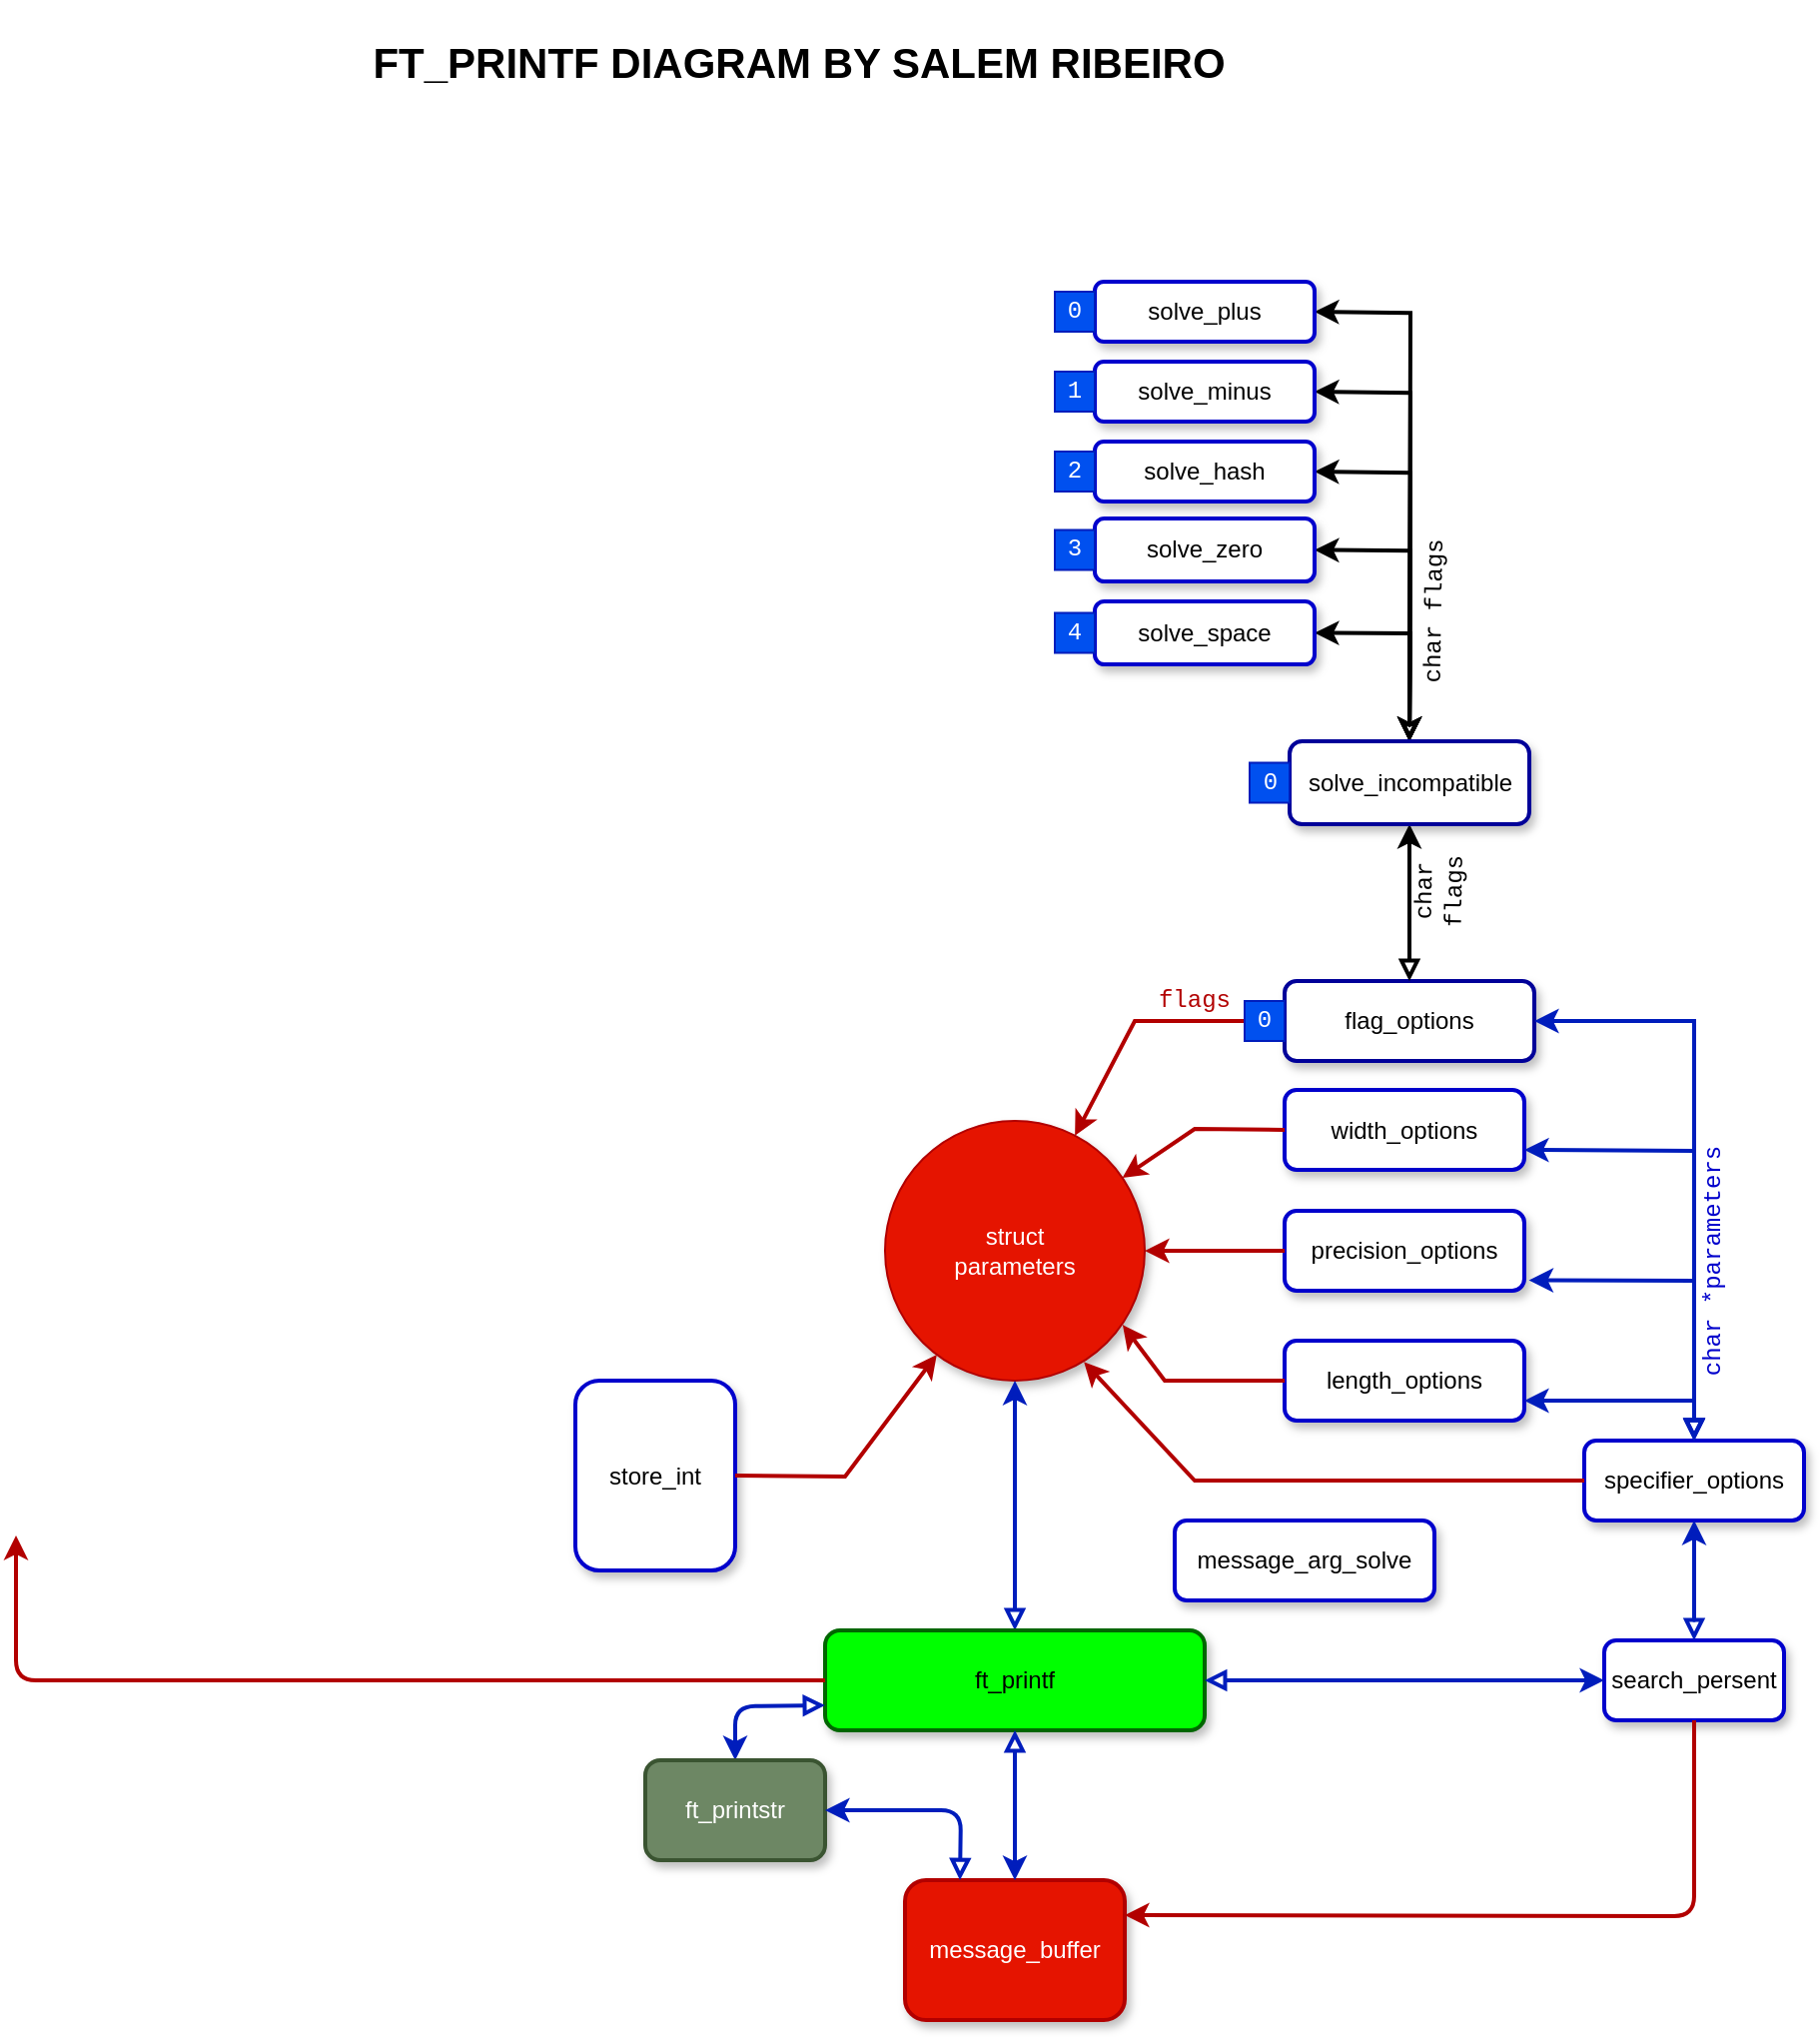 <mxfile version="13.7.3" type="device"><diagram id="C5RBs43oDa-KdzZeNtuy" name="Page-1"><mxGraphModel dx="1102" dy="637" grid="1" gridSize="10" guides="1" tooltips="1" connect="1" arrows="1" fold="1" page="1" pageScale="1" pageWidth="827" pageHeight="1169" math="0" shadow="0"><root><mxCell id="WIyWlLk6GJQsqaUBKTNV-0"/><mxCell id="WIyWlLk6GJQsqaUBKTNV-1" parent="WIyWlLk6GJQsqaUBKTNV-0"/><mxCell id="PyLFPTc9Vi_Pd8Wac4hG-2" value="flag_options" style="rounded=1;whiteSpace=wrap;html=1;rotation=0;shadow=1;strokeColor=#000099;strokeWidth=2;" parent="WIyWlLk6GJQsqaUBKTNV-1" vertex="1"><mxGeometry x="835" y="510" width="125" height="40" as="geometry"/></mxCell><mxCell id="PyLFPTc9Vi_Pd8Wac4hG-11" value="width_options" style="rounded=1;whiteSpace=wrap;html=1;rotation=0;shadow=1;strokeColor=#0000CC;strokeWidth=2;" parent="WIyWlLk6GJQsqaUBKTNV-1" vertex="1"><mxGeometry x="835" y="564.5" width="120" height="40" as="geometry"/></mxCell><mxCell id="PyLFPTc9Vi_Pd8Wac4hG-12" value="precision_options" style="rounded=1;whiteSpace=wrap;html=1;rotation=0;shadow=1;strokeColor=#0000CC;strokeWidth=2;" parent="WIyWlLk6GJQsqaUBKTNV-1" vertex="1"><mxGeometry x="835" y="625" width="120" height="40" as="geometry"/></mxCell><mxCell id="PyLFPTc9Vi_Pd8Wac4hG-13" value="length_options" style="rounded=1;whiteSpace=wrap;html=1;rotation=0;shadow=1;strokeColor=#0000CC;strokeWidth=2;" parent="WIyWlLk6GJQsqaUBKTNV-1" vertex="1"><mxGeometry x="835" y="690" width="120" height="40" as="geometry"/></mxCell><mxCell id="PyLFPTc9Vi_Pd8Wac4hG-37" value="struct&lt;br&gt;parameters" style="ellipse;whiteSpace=wrap;html=1;aspect=fixed;rounded=1;shadow=1;glass=0;fillColor=#e51400;strokeColor=#B20000;fontColor=#ffffff;gradientColor=none;" parent="WIyWlLk6GJQsqaUBKTNV-1" vertex="1"><mxGeometry x="635" y="580" width="130" height="130" as="geometry"/></mxCell><mxCell id="PyLFPTc9Vi_Pd8Wac4hG-42" value="" style="endArrow=none;startArrow=classic;html=1;shadow=0;strokeWidth=2;entryX=0;entryY=0.5;entryDx=0;entryDy=0;endFill=0;fillColor=#e51400;strokeColor=#B20000;exitX=0.915;exitY=0.785;exitDx=0;exitDy=0;exitPerimeter=0;rounded=0;" parent="WIyWlLk6GJQsqaUBKTNV-1" source="PyLFPTc9Vi_Pd8Wac4hG-37" target="PyLFPTc9Vi_Pd8Wac4hG-13" edge="1"><mxGeometry width="50" height="50" relative="1" as="geometry"><mxPoint x="732" y="670" as="sourcePoint"/><mxPoint x="735" y="730" as="targetPoint"/><Array as="points"><mxPoint x="775" y="710"/></Array></mxGeometry></mxCell><mxCell id="PyLFPTc9Vi_Pd8Wac4hG-44" value="" style="endArrow=classic;html=1;shadow=0;strokeWidth=2;entryX=1;entryY=0.5;entryDx=0;entryDy=0;exitX=0;exitY=0.5;exitDx=0;exitDy=0;fillColor=#e51400;strokeColor=#B20000;" parent="WIyWlLk6GJQsqaUBKTNV-1" source="PyLFPTc9Vi_Pd8Wac4hG-12" target="PyLFPTc9Vi_Pd8Wac4hG-37" edge="1"><mxGeometry width="50" height="50" relative="1" as="geometry"><mxPoint x="804" y="740" as="sourcePoint"/><mxPoint x="744" y="670" as="targetPoint"/><Array as="points"/></mxGeometry></mxCell><mxCell id="PyLFPTc9Vi_Pd8Wac4hG-45" value="" style="endArrow=classic;html=1;shadow=0;strokeWidth=2;exitX=0;exitY=0.5;exitDx=0;exitDy=0;fillColor=#e51400;strokeColor=#B20000;rounded=0;" parent="WIyWlLk6GJQsqaUBKTNV-1" source="PyLFPTc9Vi_Pd8Wac4hG-11" target="PyLFPTc9Vi_Pd8Wac4hG-37" edge="1"><mxGeometry width="50" height="50" relative="1" as="geometry"><mxPoint x="805" y="620" as="sourcePoint"/><mxPoint x="805" y="600" as="targetPoint"/><Array as="points"><mxPoint x="790" y="584"/></Array></mxGeometry></mxCell><mxCell id="PyLFPTc9Vi_Pd8Wac4hG-47" value="" style="endArrow=classic;html=1;shadow=0;strokeWidth=2;fillColor=#e51400;strokeColor=#B20000;exitX=0;exitY=0.5;exitDx=0;exitDy=0;rounded=0;" parent="WIyWlLk6GJQsqaUBKTNV-1" source="fbCat_fe0d0-UB5mOp35-65" target="PyLFPTc9Vi_Pd8Wac4hG-37" edge="1"><mxGeometry width="50" height="50" relative="1" as="geometry"><mxPoint x="700" y="460" as="sourcePoint"/><mxPoint x="815" y="620" as="targetPoint"/><Array as="points"><mxPoint x="760" y="530"/></Array></mxGeometry></mxCell><mxCell id="yt7MvK9pLsWXBX0Dy9TJ-28" value="" style="edgeStyle=orthogonalEdgeStyle;rounded=1;orthogonalLoop=1;jettySize=auto;html=1;startArrow=block;startFill=0;endArrow=classic;endFill=1;strokeWidth=2;fillColor=#0050ef;strokeColor=#001DBC;" parent="WIyWlLk6GJQsqaUBKTNV-1" source="H6y8Z_l90CcMBTp7rNRL-2" target="PyLFPTc9Vi_Pd8Wac4hG-37" edge="1"><mxGeometry relative="1" as="geometry"/></mxCell><mxCell id="H6y8Z_l90CcMBTp7rNRL-2" value="ft_printf" style="rounded=1;whiteSpace=wrap;html=1;rotation=0;shadow=1;strokeWidth=2;fillColor=#00FF00;strokeColor=#006600;" parent="WIyWlLk6GJQsqaUBKTNV-1" vertex="1"><mxGeometry x="605" y="835" width="190" height="50" as="geometry"/></mxCell><mxCell id="H6y8Z_l90CcMBTp7rNRL-4" value="specifier_options" style="rounded=1;whiteSpace=wrap;html=1;rotation=0;shadow=1;strokeColor=#0000CC;strokeWidth=2;" parent="WIyWlLk6GJQsqaUBKTNV-1" vertex="1"><mxGeometry x="985" y="740" width="110" height="40" as="geometry"/></mxCell><mxCell id="H6y8Z_l90CcMBTp7rNRL-5" value="" style="endArrow=classic;startArrow=block;html=1;strokeWidth=2;fillColor=#0050ef;strokeColor=#001DBC;exitX=0.5;exitY=0;exitDx=0;exitDy=0;entryX=1;entryY=0.75;entryDx=0;entryDy=0;startFill=0;rounded=0;" parent="WIyWlLk6GJQsqaUBKTNV-1" source="H6y8Z_l90CcMBTp7rNRL-4" target="PyLFPTc9Vi_Pd8Wac4hG-13" edge="1"><mxGeometry width="50" height="50" relative="1" as="geometry"><mxPoint x="710" y="770" as="sourcePoint"/><mxPoint x="955" y="720" as="targetPoint"/><Array as="points"><mxPoint x="1040" y="720"/></Array></mxGeometry></mxCell><mxCell id="H6y8Z_l90CcMBTp7rNRL-6" value="" style="endArrow=classic;startArrow=block;html=1;strokeWidth=2;fillColor=#0050ef;strokeColor=#001DBC;exitX=0.5;exitY=0;exitDx=0;exitDy=0;entryX=1.019;entryY=0.868;entryDx=0;entryDy=0;entryPerimeter=0;startFill=0;rounded=0;" parent="WIyWlLk6GJQsqaUBKTNV-1" source="H6y8Z_l90CcMBTp7rNRL-4" target="PyLFPTc9Vi_Pd8Wac4hG-12" edge="1"><mxGeometry width="50" height="50" relative="1" as="geometry"><mxPoint x="1002.03" y="701" as="sourcePoint"/><mxPoint x="975" y="660" as="targetPoint"/><Array as="points"><mxPoint x="1040" y="660"/></Array></mxGeometry></mxCell><mxCell id="H6y8Z_l90CcMBTp7rNRL-7" value="" style="endArrow=classic;startArrow=block;html=1;strokeWidth=2;fillColor=#0050ef;strokeColor=#001DBC;entryX=1;entryY=0.75;entryDx=0;entryDy=0;startFill=0;exitX=0.5;exitY=0;exitDx=0;exitDy=0;rounded=0;" parent="WIyWlLk6GJQsqaUBKTNV-1" source="H6y8Z_l90CcMBTp7rNRL-4" target="PyLFPTc9Vi_Pd8Wac4hG-11" edge="1"><mxGeometry width="50" height="50" relative="1" as="geometry"><mxPoint x="1090" y="730" as="sourcePoint"/><mxPoint x="985" y="580" as="targetPoint"/><Array as="points"><mxPoint x="1040" y="595"/></Array></mxGeometry></mxCell><mxCell id="H6y8Z_l90CcMBTp7rNRL-8" value="" style="endArrow=classic;startArrow=block;html=1;strokeWidth=2;fillColor=#0050ef;strokeColor=#001DBC;exitX=0.5;exitY=0;exitDx=0;exitDy=0;entryX=1;entryY=0.5;entryDx=0;entryDy=0;entryPerimeter=0;startFill=0;rounded=0;" parent="WIyWlLk6GJQsqaUBKTNV-1" source="H6y8Z_l90CcMBTp7rNRL-4" target="PyLFPTc9Vi_Pd8Wac4hG-2" edge="1"><mxGeometry width="50" height="50" relative="1" as="geometry"><mxPoint x="1014.95" y="665" as="sourcePoint"/><mxPoint x="875" y="485.3" as="targetPoint"/><Array as="points"><mxPoint x="1040" y="600"/><mxPoint x="1040" y="530"/></Array></mxGeometry></mxCell><mxCell id="H6y8Z_l90CcMBTp7rNRL-16" value="message_buffer" style="rounded=1;whiteSpace=wrap;html=1;rotation=0;shadow=1;strokeColor=#B20000;strokeWidth=2;fillColor=#e51400;fontColor=#ffffff;" parent="WIyWlLk6GJQsqaUBKTNV-1" vertex="1"><mxGeometry x="645" y="960" width="110" height="70" as="geometry"/></mxCell><mxCell id="HG9G6vgpd1TiH-WkSi2M-1" value="" style="edgeStyle=orthogonalEdgeStyle;orthogonalLoop=1;jettySize=auto;html=1;fontSize=12;fillColor=#e51400;strokeColor=#B20000;strokeWidth=2;sketch=0;jumpStyle=none;rounded=1;exitX=0;exitY=0.5;exitDx=0;exitDy=0;entryX=0.5;entryY=1;entryDx=0;entryDy=0;" parent="WIyWlLk6GJQsqaUBKTNV-1" source="H6y8Z_l90CcMBTp7rNRL-2" edge="1"><mxGeometry relative="1" as="geometry"><Array as="points"><mxPoint x="200" y="860"/></Array><mxPoint x="635" y="920" as="sourcePoint"/><mxPoint x="200" y="787.5" as="targetPoint"/></mxGeometry></mxCell><mxCell id="H6y8Z_l90CcMBTp7rNRL-21" value="search_persent" style="rounded=1;whiteSpace=wrap;html=1;rotation=0;shadow=1;strokeColor=#0000CC;strokeWidth=2;" parent="WIyWlLk6GJQsqaUBKTNV-1" vertex="1"><mxGeometry x="995" y="840" width="90" height="40" as="geometry"/></mxCell><mxCell id="HG9G6vgpd1TiH-WkSi2M-0" value="message_arg_solve" style="rounded=1;whiteSpace=wrap;html=1;rotation=0;shadow=1;strokeColor=#0000CC;strokeWidth=2;" parent="WIyWlLk6GJQsqaUBKTNV-1" vertex="1"><mxGeometry x="780" y="780" width="130" height="40" as="geometry"/></mxCell><mxCell id="HG9G6vgpd1TiH-WkSi2M-4" value="store_int" style="rounded=1;whiteSpace=wrap;html=1;rotation=0;shadow=1;strokeColor=#0000CC;strokeWidth=2;" parent="WIyWlLk6GJQsqaUBKTNV-1" vertex="1"><mxGeometry x="480" y="710" width="80" height="95" as="geometry"/></mxCell><mxCell id="H6y8Z_l90CcMBTp7rNRL-22" value="" style="endArrow=classic;startArrow=block;html=1;entryX=0;entryY=0.5;entryDx=0;entryDy=0;strokeWidth=2;fillColor=#0050ef;strokeColor=#001DBC;exitX=1;exitY=0.5;exitDx=0;exitDy=0;startFill=0;" parent="WIyWlLk6GJQsqaUBKTNV-1" source="H6y8Z_l90CcMBTp7rNRL-2" target="H6y8Z_l90CcMBTp7rNRL-21" edge="1"><mxGeometry width="50" height="50" relative="1" as="geometry"><mxPoint x="710" y="720" as="sourcePoint"/><mxPoint x="710" y="770" as="targetPoint"/><Array as="points"/></mxGeometry></mxCell><mxCell id="H6y8Z_l90CcMBTp7rNRL-23" value="" style="endArrow=classic;startArrow=block;html=1;strokeWidth=2;exitX=0.5;exitY=0;exitDx=0;exitDy=0;fillColor=#0050ef;strokeColor=#001DBC;startFill=0;" parent="WIyWlLk6GJQsqaUBKTNV-1" source="H6y8Z_l90CcMBTp7rNRL-21" target="H6y8Z_l90CcMBTp7rNRL-4" edge="1"><mxGeometry width="50" height="50" relative="1" as="geometry"><mxPoint x="945" y="890" as="sourcePoint"/><mxPoint x="995" y="840" as="targetPoint"/><Array as="points"><mxPoint x="1040" y="830"/></Array></mxGeometry></mxCell><mxCell id="H6y8Z_l90CcMBTp7rNRL-24" value="" style="endArrow=classic;html=1;strokeWidth=2;entryX=1;entryY=0.25;entryDx=0;entryDy=0;exitX=0.5;exitY=1;exitDx=0;exitDy=0;fillColor=#e51400;strokeColor=#B20000;" parent="WIyWlLk6GJQsqaUBKTNV-1" source="H6y8Z_l90CcMBTp7rNRL-21" target="H6y8Z_l90CcMBTp7rNRL-16" edge="1"><mxGeometry width="50" height="50" relative="1" as="geometry"><mxPoint x="945" y="890" as="sourcePoint"/><mxPoint x="995" y="840" as="targetPoint"/><Array as="points"><mxPoint x="1040" y="978"/></Array></mxGeometry></mxCell><mxCell id="XJsJ_UbU6pobG1NyBVOA-3" style="edgeStyle=orthogonalEdgeStyle;rounded=0;orthogonalLoop=1;jettySize=auto;html=1;exitX=0.5;exitY=1;exitDx=0;exitDy=0;" parent="WIyWlLk6GJQsqaUBKTNV-1" edge="1"><mxGeometry relative="1" as="geometry"><mxPoint x="365" y="520" as="sourcePoint"/><mxPoint x="365" y="520" as="targetPoint"/></mxGeometry></mxCell><mxCell id="yt7MvK9pLsWXBX0Dy9TJ-0" value="&lt;h1&gt;&lt;font style=&quot;font-size: 21px&quot;&gt;FT_PRINTF DIAGRAM BY SALEM RIBEIRO&lt;/font&gt;&lt;/h1&gt;" style="text;html=1;strokeColor=none;fillColor=none;align=center;verticalAlign=middle;whiteSpace=wrap;rounded=0;" parent="WIyWlLk6GJQsqaUBKTNV-1" vertex="1"><mxGeometry x="357" y="20" width="470" height="60" as="geometry"/></mxCell><mxCell id="yt7MvK9pLsWXBX0Dy9TJ-25" value="" style="endArrow=none;startArrow=classic;html=1;shadow=0;strokeWidth=2;endFill=0;fillColor=#e51400;strokeColor=#B20000;entryX=0;entryY=0.5;entryDx=0;entryDy=0;exitX=0.766;exitY=0.928;exitDx=0;exitDy=0;exitPerimeter=0;rounded=0;" parent="WIyWlLk6GJQsqaUBKTNV-1" source="PyLFPTc9Vi_Pd8Wac4hG-37" target="H6y8Z_l90CcMBTp7rNRL-4" edge="1"><mxGeometry width="50" height="50" relative="1" as="geometry"><mxPoint x="755" y="730" as="sourcePoint"/><mxPoint x="795" y="750" as="targetPoint"/><Array as="points"><mxPoint x="790" y="760"/></Array></mxGeometry></mxCell><mxCell id="yt7MvK9pLsWXBX0Dy9TJ-30" value="" style="edgeStyle=orthogonalEdgeStyle;rounded=1;orthogonalLoop=1;jettySize=auto;html=1;startArrow=block;startFill=0;endArrow=classic;endFill=1;strokeWidth=2;fillColor=#0050ef;strokeColor=#001DBC;entryX=0.5;entryY=0;entryDx=0;entryDy=0;exitX=0.5;exitY=1;exitDx=0;exitDy=0;" parent="WIyWlLk6GJQsqaUBKTNV-1" source="H6y8Z_l90CcMBTp7rNRL-2" target="H6y8Z_l90CcMBTp7rNRL-16" edge="1"><mxGeometry relative="1" as="geometry"><mxPoint x="700" y="950" as="sourcePoint"/><mxPoint x="710" y="765" as="targetPoint"/></mxGeometry></mxCell><mxCell id="yt7MvK9pLsWXBX0Dy9TJ-37" value="" style="endArrow=classic;html=1;strokeWidth=2;exitX=1;exitY=0.5;exitDx=0;exitDy=0;fillColor=#e51400;strokeColor=#B20000;rounded=0;" parent="WIyWlLk6GJQsqaUBKTNV-1" source="HG9G6vgpd1TiH-WkSi2M-4" target="PyLFPTc9Vi_Pd8Wac4hG-37" edge="1"><mxGeometry width="50" height="50" relative="1" as="geometry"><mxPoint x="625" y="730" as="sourcePoint"/><mxPoint x="645" y="520" as="targetPoint"/><Array as="points"><mxPoint x="615" y="758"/></Array></mxGeometry></mxCell><mxCell id="Cde-mweDadsmM79Mo_LB-6" value="" style="endArrow=classic;html=1;strokeWidth=2;startArrow=block;startFill=0;fillColor=#0050ef;strokeColor=#001DBC;entryX=0.5;entryY=0;entryDx=0;entryDy=0;exitX=0;exitY=0.75;exitDx=0;exitDy=0;" parent="WIyWlLk6GJQsqaUBKTNV-1" source="H6y8Z_l90CcMBTp7rNRL-2" target="Cde-mweDadsmM79Mo_LB-7" edge="1"><mxGeometry width="50" height="50" relative="1" as="geometry"><mxPoint x="650" y="835" as="sourcePoint"/><mxPoint x="525" y="910" as="targetPoint"/><Array as="points"><mxPoint x="560" y="873"/></Array></mxGeometry></mxCell><mxCell id="Cde-mweDadsmM79Mo_LB-7" value="ft_printstr" style="rounded=1;whiteSpace=wrap;html=1;rotation=0;shadow=1;strokeColor=#3A5431;strokeWidth=2;fillColor=#6d8764;fontColor=#ffffff;" parent="WIyWlLk6GJQsqaUBKTNV-1" vertex="1"><mxGeometry x="515" y="900" width="90" height="50" as="geometry"/></mxCell><mxCell id="S9kfVJVV4P_8RlEd9sm5-0" value="" style="endArrow=classic;html=1;strokeWidth=2;startArrow=block;startFill=0;fillColor=#0050ef;strokeColor=#001DBC;entryX=1;entryY=0.5;entryDx=0;entryDy=0;exitX=0.25;exitY=0;exitDx=0;exitDy=0;" parent="WIyWlLk6GJQsqaUBKTNV-1" source="H6y8Z_l90CcMBTp7rNRL-16" target="Cde-mweDadsmM79Mo_LB-7" edge="1"><mxGeometry width="50" height="50" relative="1" as="geometry"><mxPoint x="615" y="882.5" as="sourcePoint"/><mxPoint x="570" y="910" as="targetPoint"/><Array as="points"><mxPoint x="673" y="925"/></Array></mxGeometry></mxCell><mxCell id="fbCat_fe0d0-UB5mOp35-2" value="" style="endArrow=classic;startArrow=block;html=1;strokeWidth=2;fillColor=#0050ef;entryX=0.5;entryY=1;entryDx=0;entryDy=0;startFill=0;exitX=0.5;exitY=0;exitDx=0;exitDy=0;" parent="WIyWlLk6GJQsqaUBKTNV-1" source="PyLFPTc9Vi_Pd8Wac4hG-2" target="fbCat_fe0d0-UB5mOp35-0" edge="1"><mxGeometry width="50" height="50" relative="1" as="geometry"><mxPoint x="1130" y="440" as="sourcePoint"/><mxPoint x="955" y="418.5" as="targetPoint"/><Array as="points"/></mxGeometry></mxCell><mxCell id="fbCat_fe0d0-UB5mOp35-9" value="flags" style="text;html=1;strokeColor=none;fillColor=none;align=center;verticalAlign=middle;whiteSpace=wrap;rounded=0;fontFamily=Courier New;fontColor=#B20000;" parent="WIyWlLk6GJQsqaUBKTNV-1" vertex="1"><mxGeometry x="770" y="510" width="40" height="20" as="geometry"/></mxCell><mxCell id="fbCat_fe0d0-UB5mOp35-38" value="char *parameters" style="text;html=1;strokeColor=none;fillColor=none;align=center;verticalAlign=middle;whiteSpace=wrap;rounded=0;fontFamily=Courier New;fontColor=#0000CC;rotation=-90;" parent="WIyWlLk6GJQsqaUBKTNV-1" vertex="1"><mxGeometry x="990" y="640" width="120" height="20" as="geometry"/></mxCell><mxCell id="fbCat_fe0d0-UB5mOp35-49" value="" style="group;strokeWidth=2;" parent="WIyWlLk6GJQsqaUBKTNV-1" vertex="1" connectable="0"><mxGeometry x="898" y="270" width="22" height="69.45" as="geometry"/></mxCell><mxCell id="fbCat_fe0d0-UB5mOp35-30" value="char flags" style="text;html=1;strokeColor=none;fillColor=none;align=center;verticalAlign=middle;whiteSpace=wrap;rounded=0;fontFamily=Courier New;rotation=-89;strokeWidth=2;" parent="fbCat_fe0d0-UB5mOp35-49" vertex="1"><mxGeometry x="-25.237" y="51.839" width="75.516" height="6.649" as="geometry"/></mxCell><mxCell id="fbCat_fe0d0-UB5mOp35-21" value="" style="endArrow=classic;html=1;strokeWidth=2;fontFamily=Courier New;fontColor=#B20000;exitX=0.5;exitY=0;exitDx=0;exitDy=0;entryX=1;entryY=0.5;entryDx=0;entryDy=0;rounded=0;startArrow=classic;startFill=0;" parent="WIyWlLk6GJQsqaUBKTNV-1" source="fbCat_fe0d0-UB5mOp35-0" target="PyLFPTc9Vi_Pd8Wac4hG-54" edge="1"><mxGeometry width="50" height="50" relative="1" as="geometry"><mxPoint x="960" y="190.57" as="sourcePoint"/><mxPoint x="910" y="240.57" as="targetPoint"/><Array as="points"><mxPoint x="898" y="175.57"/></Array></mxGeometry></mxCell><mxCell id="fbCat_fe0d0-UB5mOp35-23" value="" style="endArrow=classic;html=1;strokeWidth=2;fontFamily=Courier New;fontColor=#B20000;exitX=0.5;exitY=0;exitDx=0;exitDy=0;entryX=1;entryY=0.5;entryDx=0;entryDy=0;rounded=0;startArrow=classic;startFill=0;" parent="WIyWlLk6GJQsqaUBKTNV-1" source="fbCat_fe0d0-UB5mOp35-0" target="PyLFPTc9Vi_Pd8Wac4hG-53" edge="1"><mxGeometry width="50" height="50" relative="1" as="geometry"><mxPoint x="920" y="280.57" as="sourcePoint"/><mxPoint x="850" y="290.57" as="targetPoint"/><Array as="points"><mxPoint x="898" y="215.57"/></Array></mxGeometry></mxCell><mxCell id="fbCat_fe0d0-UB5mOp35-24" value="" style="endArrow=classic;html=1;strokeWidth=2;fontFamily=Courier New;fontColor=#B20000;exitX=0.5;exitY=0;exitDx=0;exitDy=0;entryX=1;entryY=0.5;entryDx=0;entryDy=0;rounded=0;startArrow=classic;startFill=0;" parent="WIyWlLk6GJQsqaUBKTNV-1" source="fbCat_fe0d0-UB5mOp35-0" target="PyLFPTc9Vi_Pd8Wac4hG-52" edge="1"><mxGeometry width="50" height="50" relative="1" as="geometry"><mxPoint x="950" y="270.57" as="sourcePoint"/><mxPoint x="820" y="340.57" as="targetPoint"/><Array as="points"><mxPoint x="898" y="255.57"/></Array></mxGeometry></mxCell><mxCell id="fbCat_fe0d0-UB5mOp35-25" value="" style="endArrow=classic;html=1;strokeWidth=2;fontFamily=Courier New;fontColor=#B20000;entryX=1;entryY=0.5;entryDx=0;entryDy=0;exitX=0.5;exitY=0;exitDx=0;exitDy=0;rounded=0;startArrow=classic;startFill=0;" parent="WIyWlLk6GJQsqaUBKTNV-1" source="fbCat_fe0d0-UB5mOp35-0" target="PyLFPTc9Vi_Pd8Wac4hG-51" edge="1"><mxGeometry width="50" height="50" relative="1" as="geometry"><mxPoint x="790" y="340.57" as="sourcePoint"/><mxPoint x="740" y="390.57" as="targetPoint"/><Array as="points"><mxPoint x="898" y="294.57"/></Array></mxGeometry></mxCell><mxCell id="fbCat_fe0d0-UB5mOp35-40" value="" style="endArrow=classic;html=1;strokeWidth=2;fontFamily=Courier New;fontColor=#B20000;entryX=1;entryY=0.5;entryDx=0;entryDy=0;exitX=0.5;exitY=0;exitDx=0;exitDy=0;rounded=0;startArrow=classic;startFill=0;" parent="WIyWlLk6GJQsqaUBKTNV-1" source="fbCat_fe0d0-UB5mOp35-0" target="fbCat_fe0d0-UB5mOp35-39" edge="1"><mxGeometry width="50" height="50" relative="1" as="geometry"><mxPoint x="907.5" y="420" as="sourcePoint"/><mxPoint x="860" y="304.25" as="targetPoint"/><Array as="points"><mxPoint x="898" y="336"/></Array></mxGeometry></mxCell><mxCell id="fbCat_fe0d0-UB5mOp35-55" value="" style="group;container=1;" parent="WIyWlLk6GJQsqaUBKTNV-1" vertex="1" connectable="0"><mxGeometry x="797.5" y="380" width="180" height="41.5" as="geometry"/></mxCell><mxCell id="fbCat_fe0d0-UB5mOp35-72" value="" style="group" parent="fbCat_fe0d0-UB5mOp35-55" vertex="1" connectable="0"><mxGeometry x="20" y="10" width="140" height="41.5" as="geometry"/></mxCell><mxCell id="fbCat_fe0d0-UB5mOp35-0" value="solve_incompatible" style="rounded=1;whiteSpace=wrap;html=1;rotation=0;shadow=1;strokeColor=#000099;strokeWidth=2;" parent="fbCat_fe0d0-UB5mOp35-72" vertex="1"><mxGeometry x="20" width="120" height="41.5" as="geometry"/></mxCell><mxCell id="fbCat_fe0d0-UB5mOp35-48" value="0" style="text;html=1;strokeColor=#001DBC;fillColor=#0050ef;align=center;verticalAlign=middle;whiteSpace=wrap;rounded=0;fontFamily=Courier New;fontColor=#ffffff;" parent="fbCat_fe0d0-UB5mOp35-72" vertex="1"><mxGeometry y="10.75" width="20" height="20" as="geometry"/></mxCell><mxCell id="fbCat_fe0d0-UB5mOp35-56" value="" style="group;align=center;verticalAlign=middle;" parent="WIyWlLk6GJQsqaUBKTNV-1" vertex="1" connectable="0"><mxGeometry x="902.44" y="419.8" width="20" height="90.2" as="geometry"/></mxCell><mxCell id="fbCat_fe0d0-UB5mOp35-57" value="char flags" style="text;html=1;strokeColor=none;fillColor=none;align=center;verticalAlign=middle;whiteSpace=wrap;rounded=0;fontFamily=Courier New;rotation=-89;" parent="fbCat_fe0d0-UB5mOp35-56" vertex="1"><mxGeometry x="-4.44" y="38.76" width="28.88" height="12.67" as="geometry"/></mxCell><mxCell id="fbCat_fe0d0-UB5mOp35-65" value="0" style="text;html=1;strokeColor=#001DBC;fillColor=#0050ef;align=center;verticalAlign=middle;whiteSpace=wrap;rounded=0;fontFamily=Courier New;fontColor=#ffffff;" parent="WIyWlLk6GJQsqaUBKTNV-1" vertex="1"><mxGeometry x="815" y="520" width="20" height="20" as="geometry"/></mxCell><mxCell id="fbCat_fe0d0-UB5mOp35-66" value="" style="endArrow=classic;html=1;shadow=0;strokeWidth=2;fillColor=#e51400;strokeColor=#B20000;exitX=0;exitY=0.5;exitDx=0;exitDy=0;rounded=0;" parent="WIyWlLk6GJQsqaUBKTNV-1" source="PyLFPTc9Vi_Pd8Wac4hG-2" target="fbCat_fe0d0-UB5mOp35-65" edge="1"><mxGeometry width="50" height="50" relative="1" as="geometry"><mxPoint x="835" y="530" as="sourcePoint"/><mxPoint x="700" y="580" as="targetPoint"/><Array as="points"/></mxGeometry></mxCell><mxCell id="fbCat_fe0d0-UB5mOp35-73" value="" style="group" parent="WIyWlLk6GJQsqaUBKTNV-1" vertex="1" connectable="0"><mxGeometry x="720" y="160" width="130" height="191.5" as="geometry"/></mxCell><mxCell id="fbCat_fe0d0-UB5mOp35-50" value="" style="group" parent="fbCat_fe0d0-UB5mOp35-73" vertex="1" connectable="0"><mxGeometry width="130" height="30" as="geometry"/></mxCell><mxCell id="PyLFPTc9Vi_Pd8Wac4hG-54" value="solve_plus" style="rounded=1;whiteSpace=wrap;html=1;rotation=0;shadow=1;strokeColor=#0000CC;strokeWidth=2;" parent="fbCat_fe0d0-UB5mOp35-50" vertex="1"><mxGeometry x="20" width="110" height="30" as="geometry"/></mxCell><mxCell id="fbCat_fe0d0-UB5mOp35-41" value="0" style="text;html=1;strokeColor=#001DBC;fillColor=#0050ef;align=center;verticalAlign=middle;whiteSpace=wrap;rounded=0;fontFamily=Courier New;fontColor=#ffffff;" parent="fbCat_fe0d0-UB5mOp35-50" vertex="1"><mxGeometry y="5" width="20" height="20" as="geometry"/></mxCell><mxCell id="fbCat_fe0d0-UB5mOp35-51" value="" style="group" parent="fbCat_fe0d0-UB5mOp35-73" vertex="1" connectable="0"><mxGeometry y="40" width="130" height="30" as="geometry"/></mxCell><mxCell id="PyLFPTc9Vi_Pd8Wac4hG-53" value="solve_minus" style="rounded=1;whiteSpace=wrap;html=1;rotation=0;shadow=1;strokeColor=#0000CC;strokeWidth=2;" parent="fbCat_fe0d0-UB5mOp35-51" vertex="1"><mxGeometry x="20" width="110" height="30" as="geometry"/></mxCell><mxCell id="fbCat_fe0d0-UB5mOp35-42" value="1" style="text;html=1;strokeColor=#001DBC;fillColor=#0050ef;align=center;verticalAlign=middle;whiteSpace=wrap;rounded=0;fontFamily=Courier New;fontColor=#ffffff;" parent="fbCat_fe0d0-UB5mOp35-51" vertex="1"><mxGeometry y="5" width="20" height="20" as="geometry"/></mxCell><mxCell id="fbCat_fe0d0-UB5mOp35-52" value="" style="group" parent="fbCat_fe0d0-UB5mOp35-73" vertex="1" connectable="0"><mxGeometry y="80" width="130" height="30" as="geometry"/></mxCell><mxCell id="PyLFPTc9Vi_Pd8Wac4hG-52" value="solve_hash" style="rounded=1;whiteSpace=wrap;html=1;rotation=0;shadow=1;strokeColor=#0000CC;strokeWidth=2;" parent="fbCat_fe0d0-UB5mOp35-52" vertex="1"><mxGeometry x="20" width="110" height="30" as="geometry"/></mxCell><mxCell id="fbCat_fe0d0-UB5mOp35-43" value="2" style="text;html=1;strokeColor=#001DBC;fillColor=#0050ef;align=center;verticalAlign=middle;whiteSpace=wrap;rounded=0;fontFamily=Courier New;fontColor=#ffffff;" parent="fbCat_fe0d0-UB5mOp35-52" vertex="1"><mxGeometry y="5" width="20" height="20" as="geometry"/></mxCell><mxCell id="fbCat_fe0d0-UB5mOp35-53" value="" style="group" parent="fbCat_fe0d0-UB5mOp35-73" vertex="1" connectable="0"><mxGeometry y="118.5" width="130" height="31.5" as="geometry"/></mxCell><mxCell id="PyLFPTc9Vi_Pd8Wac4hG-51" value="solve_zero" style="rounded=1;whiteSpace=wrap;html=1;rotation=0;shadow=1;strokeColor=#0000CC;strokeWidth=2;" parent="fbCat_fe0d0-UB5mOp35-53" vertex="1"><mxGeometry x="20" width="110" height="31.5" as="geometry"/></mxCell><mxCell id="fbCat_fe0d0-UB5mOp35-1" style="edgeStyle=orthogonalEdgeStyle;rounded=0;orthogonalLoop=1;jettySize=auto;html=1;exitX=0.5;exitY=1;exitDx=0;exitDy=0;fillColor=#0050ef;strokeColor=#0000CC;strokeWidth=2;" parent="fbCat_fe0d0-UB5mOp35-53" source="PyLFPTc9Vi_Pd8Wac4hG-51" target="PyLFPTc9Vi_Pd8Wac4hG-51" edge="1"><mxGeometry relative="1" as="geometry"/></mxCell><mxCell id="fbCat_fe0d0-UB5mOp35-44" value="3" style="text;html=1;strokeColor=#001DBC;fillColor=#0050ef;align=center;verticalAlign=middle;whiteSpace=wrap;rounded=0;fontFamily=Courier New;fontColor=#ffffff;" parent="fbCat_fe0d0-UB5mOp35-53" vertex="1"><mxGeometry y="5.75" width="20" height="20" as="geometry"/></mxCell><mxCell id="fbCat_fe0d0-UB5mOp35-54" value="" style="group" parent="fbCat_fe0d0-UB5mOp35-73" vertex="1" connectable="0"><mxGeometry y="160" width="130" height="31.5" as="geometry"/></mxCell><mxCell id="fbCat_fe0d0-UB5mOp35-39" value="solve_space" style="rounded=1;whiteSpace=wrap;html=1;rotation=0;shadow=1;strokeColor=#0000CC;strokeWidth=2;" parent="fbCat_fe0d0-UB5mOp35-54" vertex="1"><mxGeometry x="20" width="110" height="31.5" as="geometry"/></mxCell><mxCell id="fbCat_fe0d0-UB5mOp35-45" value="4" style="text;html=1;strokeColor=#001DBC;fillColor=#0050ef;align=center;verticalAlign=middle;whiteSpace=wrap;rounded=0;fontFamily=Courier New;fontColor=#ffffff;" parent="fbCat_fe0d0-UB5mOp35-54" vertex="1"><mxGeometry y="5.75" width="20" height="20" as="geometry"/></mxCell></root></mxGraphModel></diagram></mxfile>